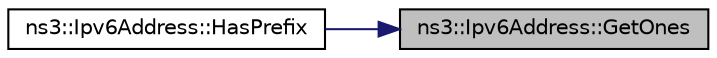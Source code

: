 digraph "ns3::Ipv6Address::GetOnes"
{
 // LATEX_PDF_SIZE
  edge [fontname="Helvetica",fontsize="10",labelfontname="Helvetica",labelfontsize="10"];
  node [fontname="Helvetica",fontsize="10",shape=record];
  rankdir="RL";
  Node1 [label="ns3::Ipv6Address::GetOnes",height=0.2,width=0.4,color="black", fillcolor="grey75", style="filled", fontcolor="black",tooltip="Get the \"all-1\" IPv6 address (ffff:ffff:ffff:ffff:ffff:ffff:ffff:ffff)."];
  Node1 -> Node2 [dir="back",color="midnightblue",fontsize="10",style="solid",fontname="Helvetica"];
  Node2 [label="ns3::Ipv6Address::HasPrefix",height=0.2,width=0.4,color="black", fillcolor="white", style="filled",URL="$classns3_1_1_ipv6_address.html#adee719a6ea20a80c98c813e3f3939e96",tooltip="Compares an address and a prefix."];
}
